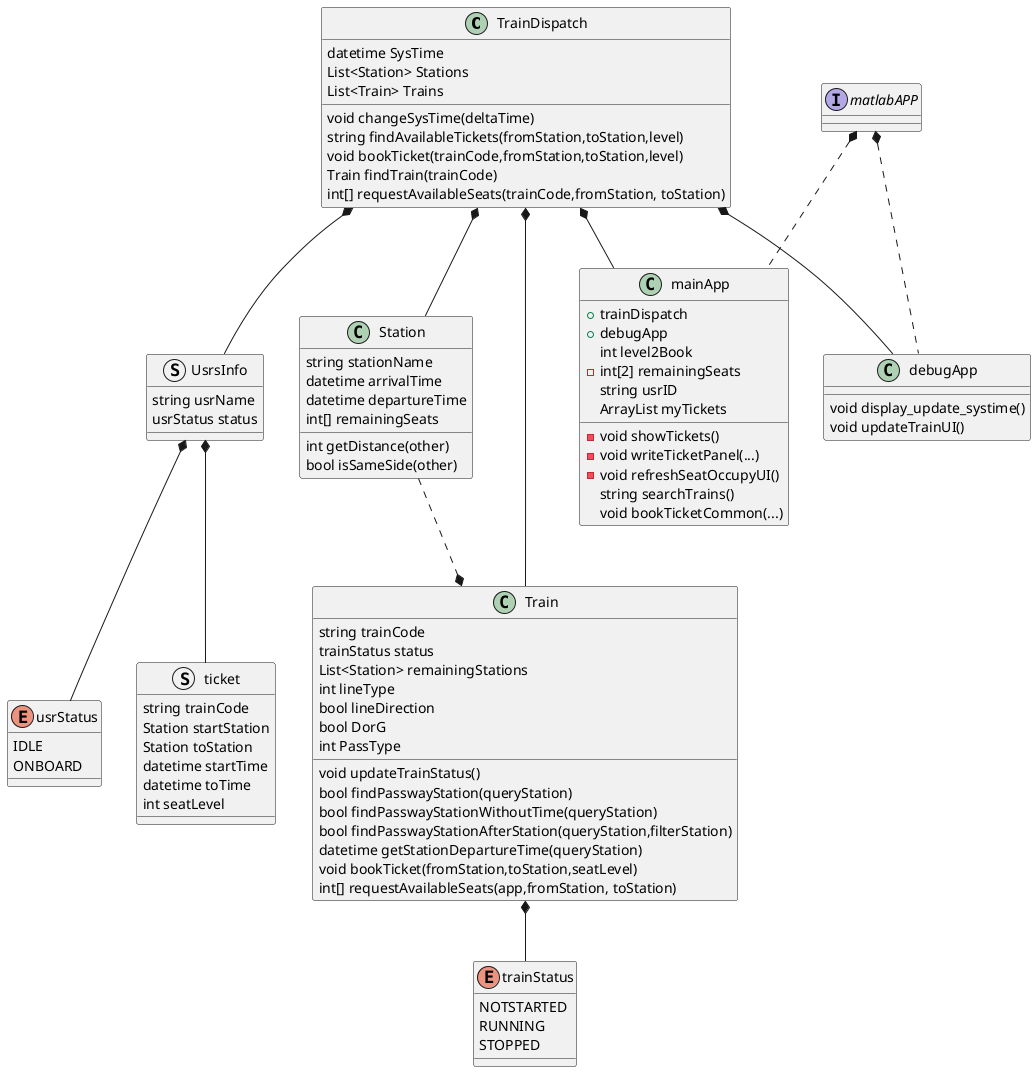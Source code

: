 @startuml
'https://plantuml.com/class-diagram

class TrainDispatch{
datetime SysTime
List<Station> Stations
List<Train> Trains


void changeSysTime(deltaTime)
string findAvailableTickets(fromStation,toStation,level)
void bookTicket(trainCode,fromStation,toStation,level)
Train findTrain(trainCode)
int[] requestAvailableSeats(trainCode,fromStation, toStation)

}

class Train{
 string trainCode
 trainStatus status
 List<Station> remainingStations
 int lineType
 bool lineDirection
 bool DorG
 int PassType

 void updateTrainStatus()
 bool findPasswayStation(queryStation)
 bool findPasswayStationWithoutTime(queryStation)
 bool findPasswayStationAfterStation(queryStation,filterStation)
 datetime getStationDepartureTime(queryStation)
 void bookTicket(fromStation,toStation,seatLevel)
int[] requestAvailableSeats(app,fromStation, toStation)

}

class Station{
    string stationName
    datetime arrivalTime
    datetime departureTime
 int[] remainingSeats


    int getDistance(other)
    bool isSameSide(other)
}

TrainDispatch *-- Train
TrainDispatch *-- Station


Station ..* Train



enum trainStatus{
    NOTSTARTED
    RUNNING
    STOPPED
}

Train *-- trainStatus

interface matlabAPP{

}

class debugApp{
    void display_update_systime()
    void updateTrainUI()
}
TrainDispatch *-- debugApp
matlabAPP *.. debugApp

class mainApp{
    +trainDispatch
    +debugApp
    int level2Book
    -int[2] remainingSeats
    string usrID
    ArrayList myTickets

    -void showTickets()
    -void writeTicketPanel(...)
    -void refreshSeatOccupyUI()
    string searchTrains()
    void bookTicketCommon(...)
}
enum usrStatus{
    IDLE
    ONBOARD
}
TrainDispatch *-- mainApp
matlabAPP *.. mainApp

struct UsrsInfo{
    string usrName
    usrStatus status
}
struct ticket{
    string trainCode
    Station startStation
    Station toStation
    datetime startTime
    datetime toTime
    int seatLevel
}
UsrsInfo *-- usrStatus
UsrsInfo *-- ticket

TrainDispatch *-- UsrsInfo



@enduml
